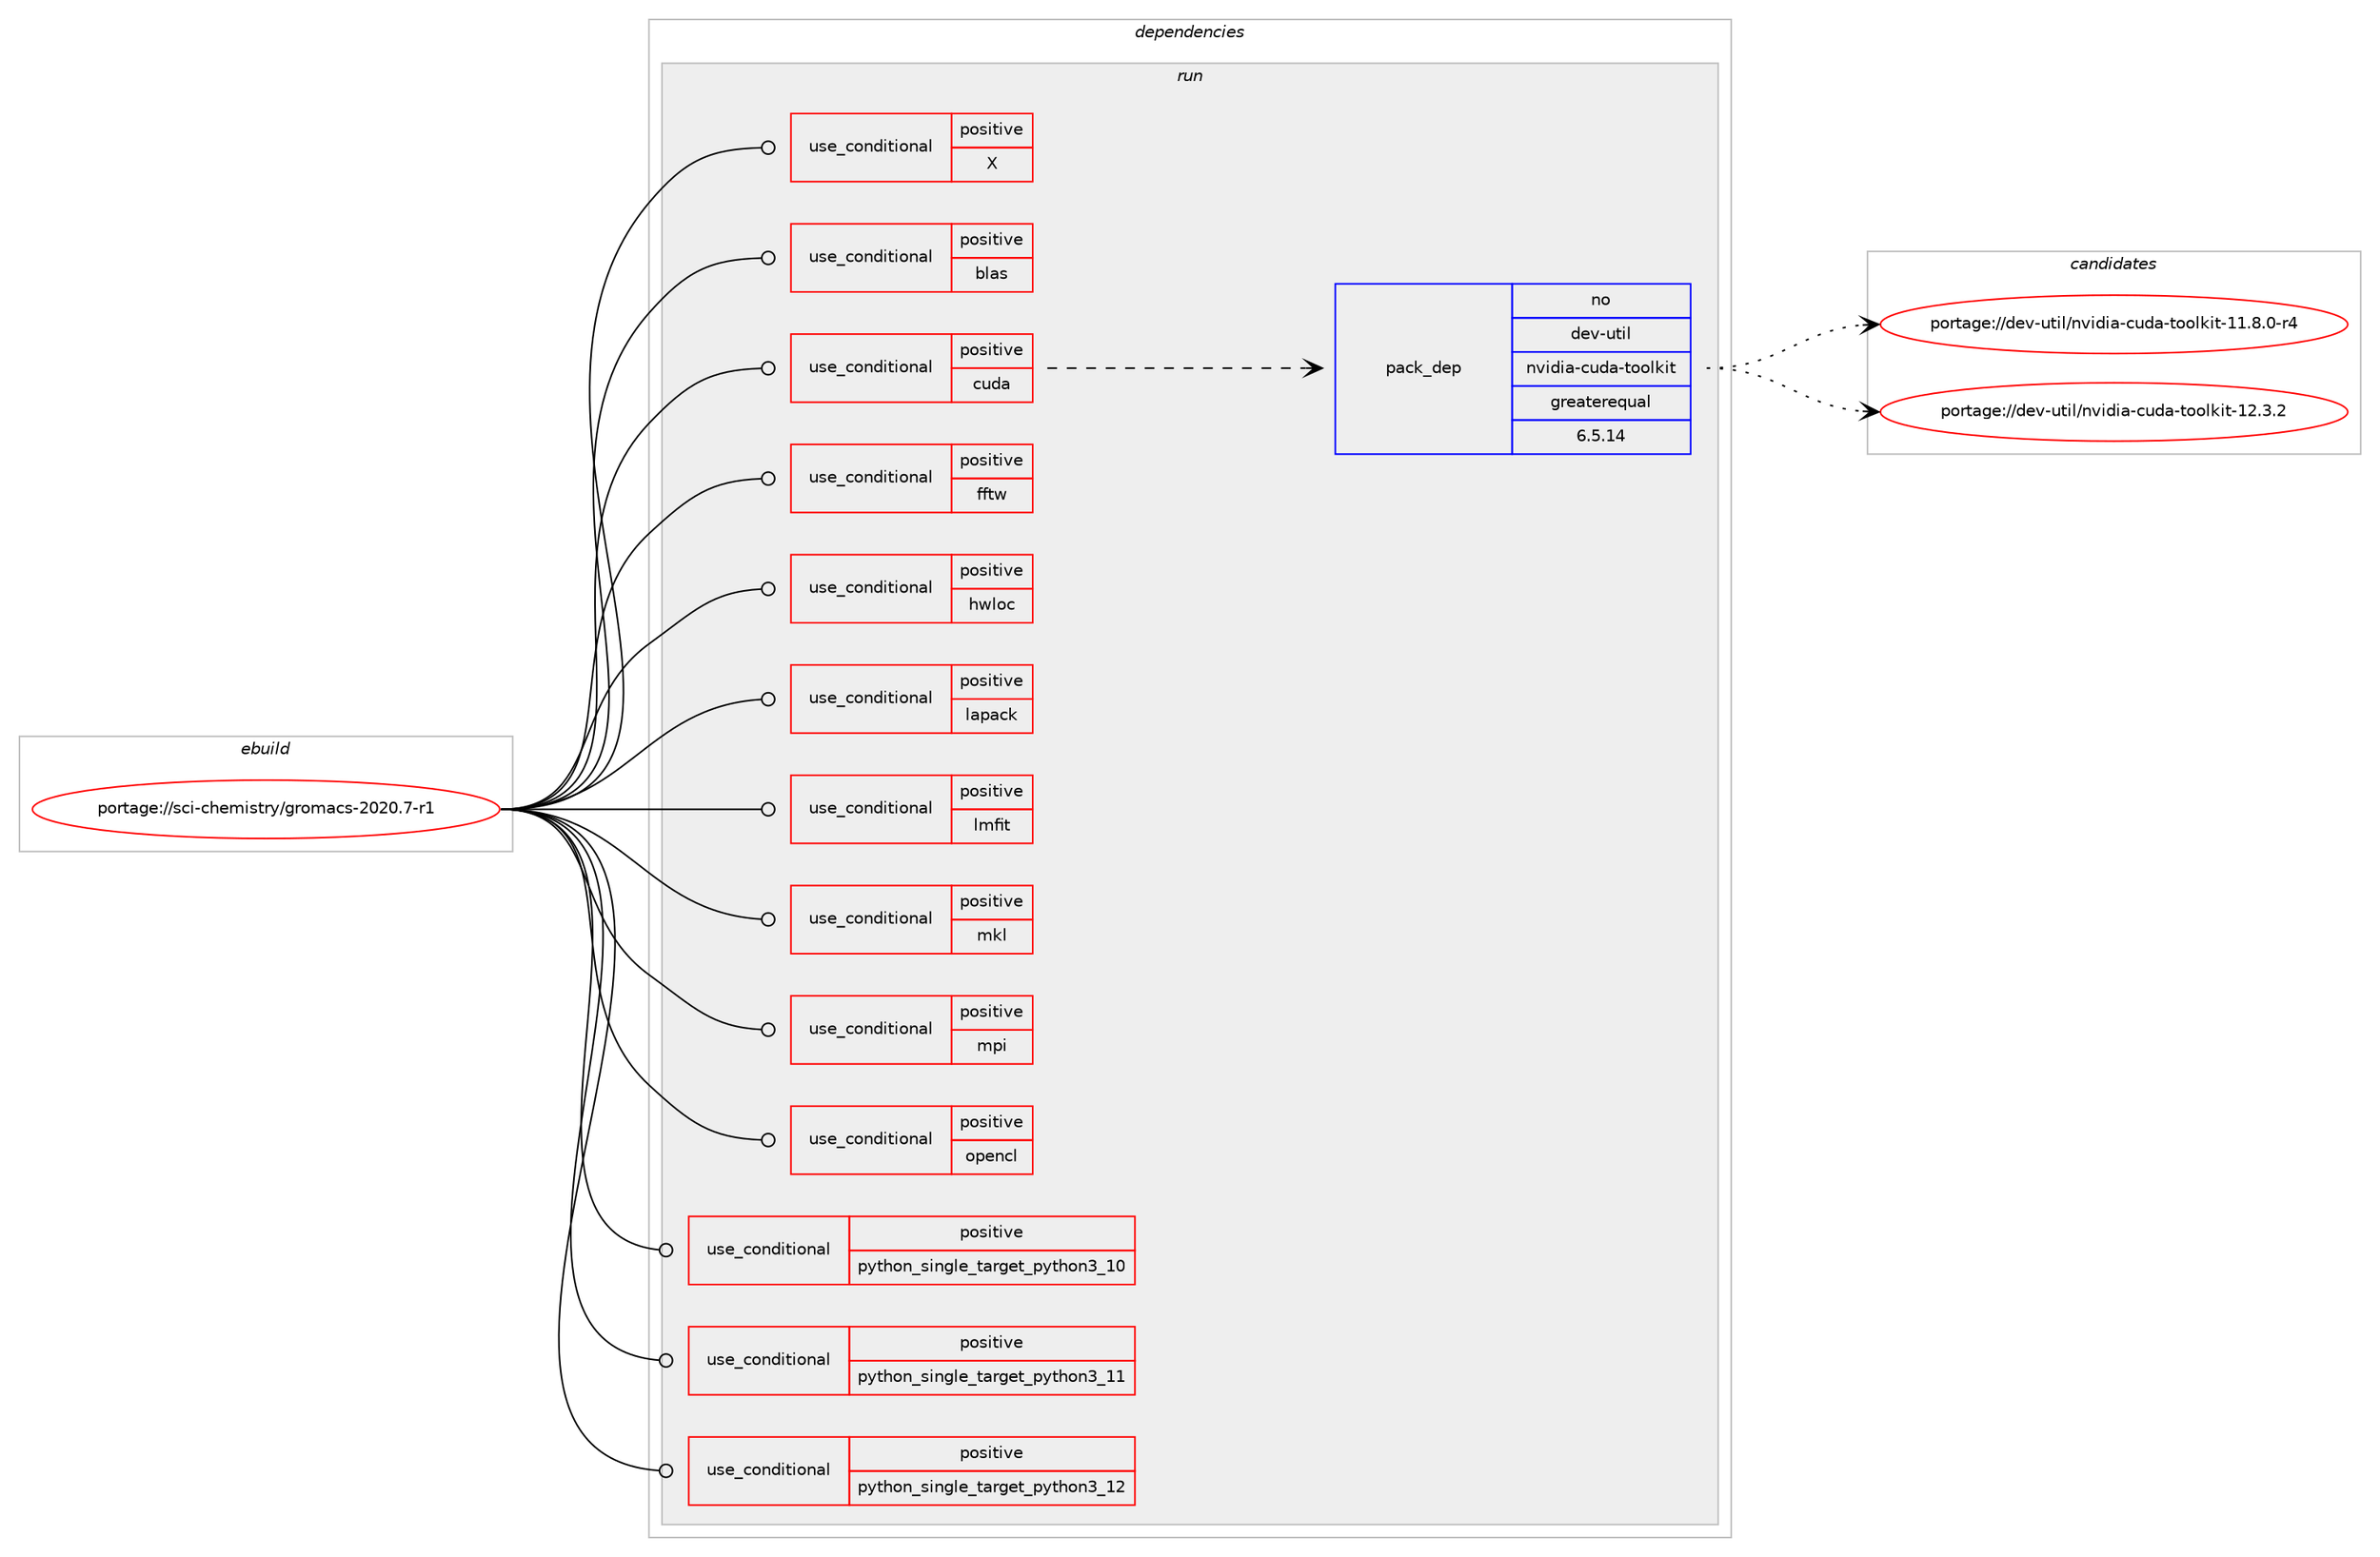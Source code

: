 digraph prolog {

# *************
# Graph options
# *************

newrank=true;
concentrate=true;
compound=true;
graph [rankdir=LR,fontname=Helvetica,fontsize=10,ranksep=1.5];#, ranksep=2.5, nodesep=0.2];
edge  [arrowhead=vee];
node  [fontname=Helvetica,fontsize=10];

# **********
# The ebuild
# **********

subgraph cluster_leftcol {
color=gray;
rank=same;
label=<<i>ebuild</i>>;
id [label="portage://sci-chemistry/gromacs-2020.7-r1", color=red, width=4, href="../sci-chemistry/gromacs-2020.7-r1.svg"];
}

# ****************
# The dependencies
# ****************

subgraph cluster_midcol {
color=gray;
label=<<i>dependencies</i>>;
subgraph cluster_compile {
fillcolor="#eeeeee";
style=filled;
label=<<i>compile</i>>;
}
subgraph cluster_compileandrun {
fillcolor="#eeeeee";
style=filled;
label=<<i>compile and run</i>>;
}
subgraph cluster_run {
fillcolor="#eeeeee";
style=filled;
label=<<i>run</i>>;
subgraph cond6825 {
dependency9598 [label=<<TABLE BORDER="0" CELLBORDER="1" CELLSPACING="0" CELLPADDING="4"><TR><TD ROWSPAN="3" CELLPADDING="10">use_conditional</TD></TR><TR><TD>positive</TD></TR><TR><TD>X</TD></TR></TABLE>>, shape=none, color=red];
# *** BEGIN UNKNOWN DEPENDENCY TYPE (TODO) ***
# dependency9598 -> package_dependency(portage://sci-chemistry/gromacs-2020.7-r1,run,no,x11-libs,libX11,none,[,,],[],[])
# *** END UNKNOWN DEPENDENCY TYPE (TODO) ***

# *** BEGIN UNKNOWN DEPENDENCY TYPE (TODO) ***
# dependency9598 -> package_dependency(portage://sci-chemistry/gromacs-2020.7-r1,run,no,x11-libs,libSM,none,[,,],[],[])
# *** END UNKNOWN DEPENDENCY TYPE (TODO) ***

# *** BEGIN UNKNOWN DEPENDENCY TYPE (TODO) ***
# dependency9598 -> package_dependency(portage://sci-chemistry/gromacs-2020.7-r1,run,no,x11-libs,libICE,none,[,,],[],[])
# *** END UNKNOWN DEPENDENCY TYPE (TODO) ***

}
id:e -> dependency9598:w [weight=20,style="solid",arrowhead="odot"];
subgraph cond6826 {
dependency9599 [label=<<TABLE BORDER="0" CELLBORDER="1" CELLSPACING="0" CELLPADDING="4"><TR><TD ROWSPAN="3" CELLPADDING="10">use_conditional</TD></TR><TR><TD>positive</TD></TR><TR><TD>blas</TD></TR></TABLE>>, shape=none, color=red];
# *** BEGIN UNKNOWN DEPENDENCY TYPE (TODO) ***
# dependency9599 -> package_dependency(portage://sci-chemistry/gromacs-2020.7-r1,run,no,virtual,blas,none,[,,],[],[])
# *** END UNKNOWN DEPENDENCY TYPE (TODO) ***

}
id:e -> dependency9599:w [weight=20,style="solid",arrowhead="odot"];
subgraph cond6827 {
dependency9600 [label=<<TABLE BORDER="0" CELLBORDER="1" CELLSPACING="0" CELLPADDING="4"><TR><TD ROWSPAN="3" CELLPADDING="10">use_conditional</TD></TR><TR><TD>positive</TD></TR><TR><TD>cuda</TD></TR></TABLE>>, shape=none, color=red];
subgraph pack2688 {
dependency9601 [label=<<TABLE BORDER="0" CELLBORDER="1" CELLSPACING="0" CELLPADDING="4" WIDTH="220"><TR><TD ROWSPAN="6" CELLPADDING="30">pack_dep</TD></TR><TR><TD WIDTH="110">no</TD></TR><TR><TD>dev-util</TD></TR><TR><TD>nvidia-cuda-toolkit</TD></TR><TR><TD>greaterequal</TD></TR><TR><TD>6.5.14</TD></TR></TABLE>>, shape=none, color=blue];
}
dependency9600:e -> dependency9601:w [weight=20,style="dashed",arrowhead="vee"];
}
id:e -> dependency9600:w [weight=20,style="solid",arrowhead="odot"];
subgraph cond6828 {
dependency9602 [label=<<TABLE BORDER="0" CELLBORDER="1" CELLSPACING="0" CELLPADDING="4"><TR><TD ROWSPAN="3" CELLPADDING="10">use_conditional</TD></TR><TR><TD>positive</TD></TR><TR><TD>fftw</TD></TR></TABLE>>, shape=none, color=red];
# *** BEGIN UNKNOWN DEPENDENCY TYPE (TODO) ***
# dependency9602 -> package_dependency(portage://sci-chemistry/gromacs-2020.7-r1,run,no,sci-libs,fftw,none,[,,],[slot(3.0),equal],[])
# *** END UNKNOWN DEPENDENCY TYPE (TODO) ***

}
id:e -> dependency9602:w [weight=20,style="solid",arrowhead="odot"];
subgraph cond6829 {
dependency9603 [label=<<TABLE BORDER="0" CELLBORDER="1" CELLSPACING="0" CELLPADDING="4"><TR><TD ROWSPAN="3" CELLPADDING="10">use_conditional</TD></TR><TR><TD>positive</TD></TR><TR><TD>hwloc</TD></TR></TABLE>>, shape=none, color=red];
# *** BEGIN UNKNOWN DEPENDENCY TYPE (TODO) ***
# dependency9603 -> package_dependency(portage://sci-chemistry/gromacs-2020.7-r1,run,no,sys-apps,hwloc,none,[,,],any_same_slot,[])
# *** END UNKNOWN DEPENDENCY TYPE (TODO) ***

}
id:e -> dependency9603:w [weight=20,style="solid",arrowhead="odot"];
subgraph cond6830 {
dependency9604 [label=<<TABLE BORDER="0" CELLBORDER="1" CELLSPACING="0" CELLPADDING="4"><TR><TD ROWSPAN="3" CELLPADDING="10">use_conditional</TD></TR><TR><TD>positive</TD></TR><TR><TD>lapack</TD></TR></TABLE>>, shape=none, color=red];
# *** BEGIN UNKNOWN DEPENDENCY TYPE (TODO) ***
# dependency9604 -> package_dependency(portage://sci-chemistry/gromacs-2020.7-r1,run,no,virtual,lapack,none,[,,],[],[])
# *** END UNKNOWN DEPENDENCY TYPE (TODO) ***

}
id:e -> dependency9604:w [weight=20,style="solid",arrowhead="odot"];
subgraph cond6831 {
dependency9605 [label=<<TABLE BORDER="0" CELLBORDER="1" CELLSPACING="0" CELLPADDING="4"><TR><TD ROWSPAN="3" CELLPADDING="10">use_conditional</TD></TR><TR><TD>positive</TD></TR><TR><TD>lmfit</TD></TR></TABLE>>, shape=none, color=red];
# *** BEGIN UNKNOWN DEPENDENCY TYPE (TODO) ***
# dependency9605 -> package_dependency(portage://sci-chemistry/gromacs-2020.7-r1,run,no,sci-libs,lmfit,none,[,,],any_same_slot,[])
# *** END UNKNOWN DEPENDENCY TYPE (TODO) ***

}
id:e -> dependency9605:w [weight=20,style="solid",arrowhead="odot"];
subgraph cond6832 {
dependency9606 [label=<<TABLE BORDER="0" CELLBORDER="1" CELLSPACING="0" CELLPADDING="4"><TR><TD ROWSPAN="3" CELLPADDING="10">use_conditional</TD></TR><TR><TD>positive</TD></TR><TR><TD>mkl</TD></TR></TABLE>>, shape=none, color=red];
# *** BEGIN UNKNOWN DEPENDENCY TYPE (TODO) ***
# dependency9606 -> package_dependency(portage://sci-chemistry/gromacs-2020.7-r1,run,no,sci-libs,mkl,none,[,,],[],[])
# *** END UNKNOWN DEPENDENCY TYPE (TODO) ***

}
id:e -> dependency9606:w [weight=20,style="solid",arrowhead="odot"];
subgraph cond6833 {
dependency9607 [label=<<TABLE BORDER="0" CELLBORDER="1" CELLSPACING="0" CELLPADDING="4"><TR><TD ROWSPAN="3" CELLPADDING="10">use_conditional</TD></TR><TR><TD>positive</TD></TR><TR><TD>mpi</TD></TR></TABLE>>, shape=none, color=red];
# *** BEGIN UNKNOWN DEPENDENCY TYPE (TODO) ***
# dependency9607 -> package_dependency(portage://sci-chemistry/gromacs-2020.7-r1,run,no,virtual,mpi,none,[,,],[],[])
# *** END UNKNOWN DEPENDENCY TYPE (TODO) ***

}
id:e -> dependency9607:w [weight=20,style="solid",arrowhead="odot"];
subgraph cond6834 {
dependency9608 [label=<<TABLE BORDER="0" CELLBORDER="1" CELLSPACING="0" CELLPADDING="4"><TR><TD ROWSPAN="3" CELLPADDING="10">use_conditional</TD></TR><TR><TD>positive</TD></TR><TR><TD>opencl</TD></TR></TABLE>>, shape=none, color=red];
# *** BEGIN UNKNOWN DEPENDENCY TYPE (TODO) ***
# dependency9608 -> package_dependency(portage://sci-chemistry/gromacs-2020.7-r1,run,no,virtual,opencl,none,[,,],[],[])
# *** END UNKNOWN DEPENDENCY TYPE (TODO) ***

}
id:e -> dependency9608:w [weight=20,style="solid",arrowhead="odot"];
subgraph cond6835 {
dependency9609 [label=<<TABLE BORDER="0" CELLBORDER="1" CELLSPACING="0" CELLPADDING="4"><TR><TD ROWSPAN="3" CELLPADDING="10">use_conditional</TD></TR><TR><TD>positive</TD></TR><TR><TD>python_single_target_python3_10</TD></TR></TABLE>>, shape=none, color=red];
# *** BEGIN UNKNOWN DEPENDENCY TYPE (TODO) ***
# dependency9609 -> package_dependency(portage://sci-chemistry/gromacs-2020.7-r1,run,no,dev-lang,python,none,[,,],[slot(3.10)],[])
# *** END UNKNOWN DEPENDENCY TYPE (TODO) ***

}
id:e -> dependency9609:w [weight=20,style="solid",arrowhead="odot"];
subgraph cond6836 {
dependency9610 [label=<<TABLE BORDER="0" CELLBORDER="1" CELLSPACING="0" CELLPADDING="4"><TR><TD ROWSPAN="3" CELLPADDING="10">use_conditional</TD></TR><TR><TD>positive</TD></TR><TR><TD>python_single_target_python3_11</TD></TR></TABLE>>, shape=none, color=red];
# *** BEGIN UNKNOWN DEPENDENCY TYPE (TODO) ***
# dependency9610 -> package_dependency(portage://sci-chemistry/gromacs-2020.7-r1,run,no,dev-lang,python,none,[,,],[slot(3.11)],[])
# *** END UNKNOWN DEPENDENCY TYPE (TODO) ***

}
id:e -> dependency9610:w [weight=20,style="solid",arrowhead="odot"];
subgraph cond6837 {
dependency9611 [label=<<TABLE BORDER="0" CELLBORDER="1" CELLSPACING="0" CELLPADDING="4"><TR><TD ROWSPAN="3" CELLPADDING="10">use_conditional</TD></TR><TR><TD>positive</TD></TR><TR><TD>python_single_target_python3_12</TD></TR></TABLE>>, shape=none, color=red];
# *** BEGIN UNKNOWN DEPENDENCY TYPE (TODO) ***
# dependency9611 -> package_dependency(portage://sci-chemistry/gromacs-2020.7-r1,run,no,dev-lang,python,none,[,,],[slot(3.12)],[])
# *** END UNKNOWN DEPENDENCY TYPE (TODO) ***

}
id:e -> dependency9611:w [weight=20,style="solid",arrowhead="odot"];
}
}

# **************
# The candidates
# **************

subgraph cluster_choices {
rank=same;
color=gray;
label=<<i>candidates</i>>;

subgraph choice2688 {
color=black;
nodesep=1;
choice10010111845117116105108471101181051001059745991171009745116111111108107105116454949465646484511452 [label="portage://dev-util/nvidia-cuda-toolkit-11.8.0-r4", color=red, width=4,href="../dev-util/nvidia-cuda-toolkit-11.8.0-r4.svg"];
choice1001011184511711610510847110118105100105974599117100974511611111110810710511645495046514650 [label="portage://dev-util/nvidia-cuda-toolkit-12.3.2", color=red, width=4,href="../dev-util/nvidia-cuda-toolkit-12.3.2.svg"];
dependency9601:e -> choice10010111845117116105108471101181051001059745991171009745116111111108107105116454949465646484511452:w [style=dotted,weight="100"];
dependency9601:e -> choice1001011184511711610510847110118105100105974599117100974511611111110810710511645495046514650:w [style=dotted,weight="100"];
}
}

}
